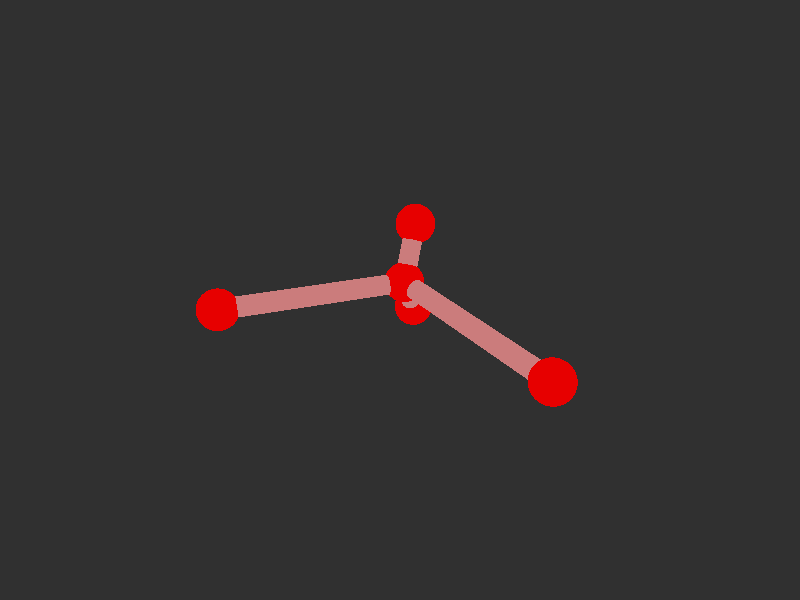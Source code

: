 #version 3.7; 
    global_settings { assumed_gamma 1.0 }
    

    camera {
    location  <20, 20, 20>
    right     x*image_width/image_height
    look_at   <0, 0, 0>
    angle 58
    }

    background { color rgb<1,1,1>*0.03 }


    light_source { <-20, 30, -25> color red 0.6 green 0.6 blue 0.6 }
    light_source { < 20, 30, -25> color red 0.6 green 0.6 blue 0.6 }
    
    #declare m = 1;
    union {

    union {
    sphere { m*<-1.4256487428973252,-0.18009334158587764,-1.1197829297643764>, 1 }        
    sphere {  m*<-0.027316745376920748,0.2789230651985354,8.771282806960102>, 1 }
    sphere {  m*<6.698026984203225,0.0997292183050508,-5.373133983041031>, 1 }
    sphere {  m*<-3.0975067207143043,2.1491544122735196,-2.0026668186263885>, 1}
    sphere { m*<-2.829719499676473,-2.738537530130378,-1.813120533463818>, 1 }    

        pigment { color rgb<0.8,0,0>  }
    finish { ambient 0.1 diffuse 0.7 phong 1 }
    }    
    union {
    cylinder { m*<-0.027316745376920748,0.2789230651985354,8.771282806960102>, <-1.4256487428973252,-0.18009334158587764,-1.1197829297643764>, 0.5 }
    cylinder { m*<6.698026984203225,0.0997292183050508,-5.373133983041031>, <-1.4256487428973252,-0.18009334158587764,-1.1197829297643764>, 0.5}
    cylinder { m*<-3.0975067207143043,2.1491544122735196,-2.0026668186263885>, <-1.4256487428973252,-0.18009334158587764,-1.1197829297643764>, 0.5 }
    cylinder {  m*<-2.829719499676473,-2.738537530130378,-1.813120533463818>, <-1.4256487428973252,-0.18009334158587764,-1.1197829297643764>, 0.5}

    pigment { color rgb<0.6,.2,.2>  }
    finish { ambient 0.1 diffuse 0.7 phong 1 }    
    }
    
    // rotate <0, 0, 0>
    }
    #version 3.7; 
    global_settings { assumed_gamma 1.0 }
    

    camera {
    location  <20, 20, 20>
    right     x*image_width/image_height
    look_at   <0, 0, 0>
    angle 58
    }

    background { color rgb<1,1,1>*0.03 }


    light_source { <-20, 30, -25> color red 0.6 green 0.6 blue 0.6 }
    light_source { < 20, 30, -25> color red 0.6 green 0.6 blue 0.6 }
    
    #declare m = 1;
    union {

    union {
    sphere { m*<-1.4256487428973252,-0.18009334158587764,-1.1197829297643764>, 1 }        
    sphere {  m*<-0.027316745376920748,0.2789230651985354,8.771282806960102>, 1 }
    sphere {  m*<6.698026984203225,0.0997292183050508,-5.373133983041031>, 1 }
    sphere {  m*<-3.0975067207143043,2.1491544122735196,-2.0026668186263885>, 1}
    sphere { m*<-2.829719499676473,-2.738537530130378,-1.813120533463818>, 1 }    

        pigment { color rgb<0.8,0,0>  }
    finish { ambient 0.1 diffuse 0.7 phong 1 }
    }    
    union {
    cylinder { m*<-0.027316745376920748,0.2789230651985354,8.771282806960102>, <-1.4256487428973252,-0.18009334158587764,-1.1197829297643764>, 0.5 }
    cylinder { m*<6.698026984203225,0.0997292183050508,-5.373133983041031>, <-1.4256487428973252,-0.18009334158587764,-1.1197829297643764>, 0.5}
    cylinder { m*<-3.0975067207143043,2.1491544122735196,-2.0026668186263885>, <-1.4256487428973252,-0.18009334158587764,-1.1197829297643764>, 0.5 }
    cylinder {  m*<-2.829719499676473,-2.738537530130378,-1.813120533463818>, <-1.4256487428973252,-0.18009334158587764,-1.1197829297643764>, 0.5}

    pigment { color rgb<0.6,.2,.2>  }
    finish { ambient 0.1 diffuse 0.7 phong 1 }    
    }
    
    // rotate <0, 0, 0>
    }
    